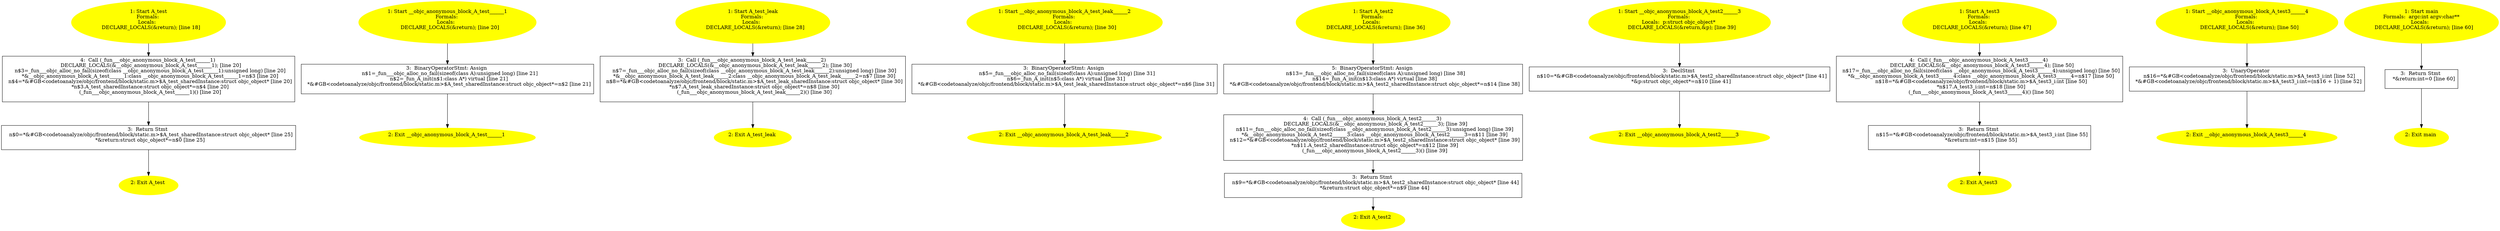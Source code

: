 /* @generated */
digraph iCFG {
"A_testclass.2696a565613292a22badab2bea8401ba_1" [label="1: Start A_test\nFormals: \nLocals:  \n   DECLARE_LOCALS(&return); [line 18]\n " color=yellow style=filled]
	

	 "A_testclass.2696a565613292a22badab2bea8401ba_1" -> "A_testclass.2696a565613292a22badab2bea8401ba_4" ;
"A_testclass.2696a565613292a22badab2bea8401ba_2" [label="2: Exit A_test \n  " color=yellow style=filled]
	

"A_testclass.2696a565613292a22badab2bea8401ba_3" [label="3:  Return Stmt \n   n$0=*&#GB<codetoanalyze/objc/frontend/block/static.m>$A_test_sharedInstance:struct objc_object* [line 25]\n  *&return:struct objc_object*=n$0 [line 25]\n " shape="box"]
	

	 "A_testclass.2696a565613292a22badab2bea8401ba_3" -> "A_testclass.2696a565613292a22badab2bea8401ba_2" ;
"A_testclass.2696a565613292a22badab2bea8401ba_4" [label="4:  Call (_fun___objc_anonymous_block_A_test______1) \n   DECLARE_LOCALS(&__objc_anonymous_block_A_test______1); [line 20]\n  n$3=_fun___objc_alloc_no_fail(sizeof(class __objc_anonymous_block_A_test______1):unsigned long) [line 20]\n  *&__objc_anonymous_block_A_test______1:class __objc_anonymous_block_A_test______1=n$3 [line 20]\n  n$4=*&#GB<codetoanalyze/objc/frontend/block/static.m>$A_test_sharedInstance:struct objc_object* [line 20]\n  *n$3.A_test_sharedInstance:struct objc_object*=n$4 [line 20]\n  (_fun___objc_anonymous_block_A_test______1)() [line 20]\n " shape="box"]
	

	 "A_testclass.2696a565613292a22badab2bea8401ba_4" -> "A_testclass.2696a565613292a22badab2bea8401ba_3" ;
"__objc_anonymous_block_A_test______1.4b4d782fad0701e8da5729a89669e579_1" [label="1: Start __objc_anonymous_block_A_test______1\nFormals: \nLocals:  \n   DECLARE_LOCALS(&return); [line 20]\n " color=yellow style=filled]
	

	 "__objc_anonymous_block_A_test______1.4b4d782fad0701e8da5729a89669e579_1" -> "__objc_anonymous_block_A_test______1.4b4d782fad0701e8da5729a89669e579_3" ;
"__objc_anonymous_block_A_test______1.4b4d782fad0701e8da5729a89669e579_2" [label="2: Exit __objc_anonymous_block_A_test______1 \n  " color=yellow style=filled]
	

"__objc_anonymous_block_A_test______1.4b4d782fad0701e8da5729a89669e579_3" [label="3:  BinaryOperatorStmt: Assign \n   n$1=_fun___objc_alloc_no_fail(sizeof(class A):unsigned long) [line 21]\n  n$2=_fun_A_init(n$1:class A*) virtual [line 21]\n  *&#GB<codetoanalyze/objc/frontend/block/static.m>$A_test_sharedInstance:struct objc_object*=n$2 [line 21]\n " shape="box"]
	

	 "__objc_anonymous_block_A_test______1.4b4d782fad0701e8da5729a89669e579_3" -> "__objc_anonymous_block_A_test______1.4b4d782fad0701e8da5729a89669e579_2" ;
"A_test_leakclass.0ff539b09a2928944b8132d565942f5b_1" [label="1: Start A_test_leak\nFormals: \nLocals:  \n   DECLARE_LOCALS(&return); [line 28]\n " color=yellow style=filled]
	

	 "A_test_leakclass.0ff539b09a2928944b8132d565942f5b_1" -> "A_test_leakclass.0ff539b09a2928944b8132d565942f5b_3" ;
"A_test_leakclass.0ff539b09a2928944b8132d565942f5b_2" [label="2: Exit A_test_leak \n  " color=yellow style=filled]
	

"A_test_leakclass.0ff539b09a2928944b8132d565942f5b_3" [label="3:  Call (_fun___objc_anonymous_block_A_test_leak______2) \n   DECLARE_LOCALS(&__objc_anonymous_block_A_test_leak______2); [line 30]\n  n$7=_fun___objc_alloc_no_fail(sizeof(class __objc_anonymous_block_A_test_leak______2):unsigned long) [line 30]\n  *&__objc_anonymous_block_A_test_leak______2:class __objc_anonymous_block_A_test_leak______2=n$7 [line 30]\n  n$8=*&#GB<codetoanalyze/objc/frontend/block/static.m>$A_test_leak_sharedInstance:struct objc_object* [line 30]\n  *n$7.A_test_leak_sharedInstance:struct objc_object*=n$8 [line 30]\n  (_fun___objc_anonymous_block_A_test_leak______2)() [line 30]\n " shape="box"]
	

	 "A_test_leakclass.0ff539b09a2928944b8132d565942f5b_3" -> "A_test_leakclass.0ff539b09a2928944b8132d565942f5b_2" ;
"__objc_anonymous_block_A_test_leak______2.c5d678f27e9d82d9f4d1cf0324051fa7_1" [label="1: Start __objc_anonymous_block_A_test_leak______2\nFormals: \nLocals:  \n   DECLARE_LOCALS(&return); [line 30]\n " color=yellow style=filled]
	

	 "__objc_anonymous_block_A_test_leak______2.c5d678f27e9d82d9f4d1cf0324051fa7_1" -> "__objc_anonymous_block_A_test_leak______2.c5d678f27e9d82d9f4d1cf0324051fa7_3" ;
"__objc_anonymous_block_A_test_leak______2.c5d678f27e9d82d9f4d1cf0324051fa7_2" [label="2: Exit __objc_anonymous_block_A_test_leak______2 \n  " color=yellow style=filled]
	

"__objc_anonymous_block_A_test_leak______2.c5d678f27e9d82d9f4d1cf0324051fa7_3" [label="3:  BinaryOperatorStmt: Assign \n   n$5=_fun___objc_alloc_no_fail(sizeof(class A):unsigned long) [line 31]\n  n$6=_fun_A_init(n$5:class A*) virtual [line 31]\n  *&#GB<codetoanalyze/objc/frontend/block/static.m>$A_test_leak_sharedInstance:struct objc_object*=n$6 [line 31]\n " shape="box"]
	

	 "__objc_anonymous_block_A_test_leak______2.c5d678f27e9d82d9f4d1cf0324051fa7_3" -> "__objc_anonymous_block_A_test_leak______2.c5d678f27e9d82d9f4d1cf0324051fa7_2" ;
"A_test2class.05060cb35af728ef51a7bfeccc0b6d94_1" [label="1: Start A_test2\nFormals: \nLocals:  \n   DECLARE_LOCALS(&return); [line 36]\n " color=yellow style=filled]
	

	 "A_test2class.05060cb35af728ef51a7bfeccc0b6d94_1" -> "A_test2class.05060cb35af728ef51a7bfeccc0b6d94_5" ;
"A_test2class.05060cb35af728ef51a7bfeccc0b6d94_2" [label="2: Exit A_test2 \n  " color=yellow style=filled]
	

"A_test2class.05060cb35af728ef51a7bfeccc0b6d94_3" [label="3:  Return Stmt \n   n$9=*&#GB<codetoanalyze/objc/frontend/block/static.m>$A_test2_sharedInstance:struct objc_object* [line 44]\n  *&return:struct objc_object*=n$9 [line 44]\n " shape="box"]
	

	 "A_test2class.05060cb35af728ef51a7bfeccc0b6d94_3" -> "A_test2class.05060cb35af728ef51a7bfeccc0b6d94_2" ;
"A_test2class.05060cb35af728ef51a7bfeccc0b6d94_4" [label="4:  Call (_fun___objc_anonymous_block_A_test2______3) \n   DECLARE_LOCALS(&__objc_anonymous_block_A_test2______3); [line 39]\n  n$11=_fun___objc_alloc_no_fail(sizeof(class __objc_anonymous_block_A_test2______3):unsigned long) [line 39]\n  *&__objc_anonymous_block_A_test2______3:class __objc_anonymous_block_A_test2______3=n$11 [line 39]\n  n$12=*&#GB<codetoanalyze/objc/frontend/block/static.m>$A_test2_sharedInstance:struct objc_object* [line 39]\n  *n$11.A_test2_sharedInstance:struct objc_object*=n$12 [line 39]\n  (_fun___objc_anonymous_block_A_test2______3)() [line 39]\n " shape="box"]
	

	 "A_test2class.05060cb35af728ef51a7bfeccc0b6d94_4" -> "A_test2class.05060cb35af728ef51a7bfeccc0b6d94_3" ;
"A_test2class.05060cb35af728ef51a7bfeccc0b6d94_5" [label="5:  BinaryOperatorStmt: Assign \n   n$13=_fun___objc_alloc_no_fail(sizeof(class A):unsigned long) [line 38]\n  n$14=_fun_A_init(n$13:class A*) virtual [line 38]\n  *&#GB<codetoanalyze/objc/frontend/block/static.m>$A_test2_sharedInstance:struct objc_object*=n$14 [line 38]\n " shape="box"]
	

	 "A_test2class.05060cb35af728ef51a7bfeccc0b6d94_5" -> "A_test2class.05060cb35af728ef51a7bfeccc0b6d94_4" ;
"__objc_anonymous_block_A_test2______3.0e953887bdb7a25b2d68b61a14972fb5_1" [label="1: Start __objc_anonymous_block_A_test2______3\nFormals: \nLocals:  p:struct objc_object* \n   DECLARE_LOCALS(&return,&p); [line 39]\n " color=yellow style=filled]
	

	 "__objc_anonymous_block_A_test2______3.0e953887bdb7a25b2d68b61a14972fb5_1" -> "__objc_anonymous_block_A_test2______3.0e953887bdb7a25b2d68b61a14972fb5_3" ;
"__objc_anonymous_block_A_test2______3.0e953887bdb7a25b2d68b61a14972fb5_2" [label="2: Exit __objc_anonymous_block_A_test2______3 \n  " color=yellow style=filled]
	

"__objc_anonymous_block_A_test2______3.0e953887bdb7a25b2d68b61a14972fb5_3" [label="3:  DeclStmt \n   n$10=*&#GB<codetoanalyze/objc/frontend/block/static.m>$A_test2_sharedInstance:struct objc_object* [line 41]\n  *&p:struct objc_object*=n$10 [line 41]\n " shape="box"]
	

	 "__objc_anonymous_block_A_test2______3.0e953887bdb7a25b2d68b61a14972fb5_3" -> "__objc_anonymous_block_A_test2______3.0e953887bdb7a25b2d68b61a14972fb5_2" ;
"A_test3class.3d5cf1a8c66c09ea9b5fe59824ce8642_1" [label="1: Start A_test3\nFormals: \nLocals:  \n   DECLARE_LOCALS(&return); [line 47]\n " color=yellow style=filled]
	

	 "A_test3class.3d5cf1a8c66c09ea9b5fe59824ce8642_1" -> "A_test3class.3d5cf1a8c66c09ea9b5fe59824ce8642_4" ;
"A_test3class.3d5cf1a8c66c09ea9b5fe59824ce8642_2" [label="2: Exit A_test3 \n  " color=yellow style=filled]
	

"A_test3class.3d5cf1a8c66c09ea9b5fe59824ce8642_3" [label="3:  Return Stmt \n   n$15=*&#GB<codetoanalyze/objc/frontend/block/static.m>$A_test3_i:int [line 55]\n  *&return:int=n$15 [line 55]\n " shape="box"]
	

	 "A_test3class.3d5cf1a8c66c09ea9b5fe59824ce8642_3" -> "A_test3class.3d5cf1a8c66c09ea9b5fe59824ce8642_2" ;
"A_test3class.3d5cf1a8c66c09ea9b5fe59824ce8642_4" [label="4:  Call (_fun___objc_anonymous_block_A_test3______4) \n   DECLARE_LOCALS(&__objc_anonymous_block_A_test3______4); [line 50]\n  n$17=_fun___objc_alloc_no_fail(sizeof(class __objc_anonymous_block_A_test3______4):unsigned long) [line 50]\n  *&__objc_anonymous_block_A_test3______4:class __objc_anonymous_block_A_test3______4=n$17 [line 50]\n  n$18=*&#GB<codetoanalyze/objc/frontend/block/static.m>$A_test3_i:int [line 50]\n  *n$17.A_test3_i:int=n$18 [line 50]\n  (_fun___objc_anonymous_block_A_test3______4)() [line 50]\n " shape="box"]
	

	 "A_test3class.3d5cf1a8c66c09ea9b5fe59824ce8642_4" -> "A_test3class.3d5cf1a8c66c09ea9b5fe59824ce8642_3" ;
"__objc_anonymous_block_A_test3______4.aa5c8617f08575eee528c8138958fcd7_1" [label="1: Start __objc_anonymous_block_A_test3______4\nFormals: \nLocals:  \n   DECLARE_LOCALS(&return); [line 50]\n " color=yellow style=filled]
	

	 "__objc_anonymous_block_A_test3______4.aa5c8617f08575eee528c8138958fcd7_1" -> "__objc_anonymous_block_A_test3______4.aa5c8617f08575eee528c8138958fcd7_3" ;
"__objc_anonymous_block_A_test3______4.aa5c8617f08575eee528c8138958fcd7_2" [label="2: Exit __objc_anonymous_block_A_test3______4 \n  " color=yellow style=filled]
	

"__objc_anonymous_block_A_test3______4.aa5c8617f08575eee528c8138958fcd7_3" [label="3:  UnaryOperator \n   n$16=*&#GB<codetoanalyze/objc/frontend/block/static.m>$A_test3_i:int [line 52]\n  *&#GB<codetoanalyze/objc/frontend/block/static.m>$A_test3_i:int=(n$16 + 1) [line 52]\n " shape="box"]
	

	 "__objc_anonymous_block_A_test3______4.aa5c8617f08575eee528c8138958fcd7_3" -> "__objc_anonymous_block_A_test3______4.aa5c8617f08575eee528c8138958fcd7_2" ;
"main.fad58de7366495db4650cfefac2fcd61_1" [label="1: Start main\nFormals:  argc:int argv:char**\nLocals:  \n   DECLARE_LOCALS(&return); [line 60]\n " color=yellow style=filled]
	

	 "main.fad58de7366495db4650cfefac2fcd61_1" -> "main.fad58de7366495db4650cfefac2fcd61_3" ;
"main.fad58de7366495db4650cfefac2fcd61_2" [label="2: Exit main \n  " color=yellow style=filled]
	

"main.fad58de7366495db4650cfefac2fcd61_3" [label="3:  Return Stmt \n   *&return:int=0 [line 60]\n " shape="box"]
	

	 "main.fad58de7366495db4650cfefac2fcd61_3" -> "main.fad58de7366495db4650cfefac2fcd61_2" ;
}
